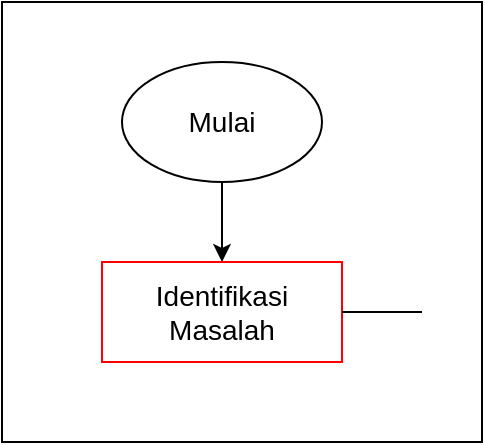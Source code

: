 <mxfile version="14.4.4" type="github">
  <diagram id="C5RBs43oDa-KdzZeNtuy" name="Page-1">
    <mxGraphModel dx="1038" dy="580" grid="1" gridSize="10" guides="1" tooltips="1" connect="1" arrows="1" fold="1" page="1" pageScale="1" pageWidth="827" pageHeight="1169" math="0" shadow="0">
      <root>
        <mxCell id="WIyWlLk6GJQsqaUBKTNV-0" />
        <mxCell id="WIyWlLk6GJQsqaUBKTNV-1" parent="WIyWlLk6GJQsqaUBKTNV-0" />
        <mxCell id="MSRH_W2eOpgHIcCz4gp--0" value="&lt;font style=&quot;font-size: 14px&quot;&gt;Mulai&lt;/font&gt;" style="ellipse;whiteSpace=wrap;html=1;" vertex="1" parent="WIyWlLk6GJQsqaUBKTNV-1">
          <mxGeometry x="320" y="120" width="100" height="60" as="geometry" />
        </mxCell>
        <mxCell id="MSRH_W2eOpgHIcCz4gp--1" value="" style="endArrow=classic;html=1;exitX=0.5;exitY=1;exitDx=0;exitDy=0;" edge="1" parent="WIyWlLk6GJQsqaUBKTNV-1" source="MSRH_W2eOpgHIcCz4gp--0">
          <mxGeometry width="50" height="50" relative="1" as="geometry">
            <mxPoint x="390" y="320" as="sourcePoint" />
            <mxPoint x="370" y="220" as="targetPoint" />
          </mxGeometry>
        </mxCell>
        <mxCell id="MSRH_W2eOpgHIcCz4gp--2" value="&lt;font style=&quot;font-size: 14px&quot;&gt;Identifikasi Masalah&lt;/font&gt;" style="rounded=0;whiteSpace=wrap;html=1;strokeColor=#FF0000;" vertex="1" parent="WIyWlLk6GJQsqaUBKTNV-1">
          <mxGeometry x="310" y="220" width="120" height="50" as="geometry" />
        </mxCell>
        <mxCell id="MSRH_W2eOpgHIcCz4gp--3" value="" style="endArrow=none;html=1;entryX=1;entryY=0.5;entryDx=0;entryDy=0;" edge="1" parent="WIyWlLk6GJQsqaUBKTNV-1" target="MSRH_W2eOpgHIcCz4gp--2">
          <mxGeometry width="50" height="50" relative="1" as="geometry">
            <mxPoint x="470" y="245" as="sourcePoint" />
            <mxPoint x="440" y="260" as="targetPoint" />
          </mxGeometry>
        </mxCell>
        <mxCell id="MSRH_W2eOpgHIcCz4gp--4" value="" style="rounded=0;whiteSpace=wrap;html=1;" vertex="1" parent="WIyWlLk6GJQsqaUBKTNV-1">
          <mxGeometry x="270" y="100" width="240" height="220" as="geometry" />
        </mxCell>
        <mxCell id="MSRH_W2eOpgHIcCz4gp--5" value="&lt;font style=&quot;font-size: 14px&quot;&gt;Mulai&lt;/font&gt;" style="ellipse;whiteSpace=wrap;html=1;" vertex="1" parent="WIyWlLk6GJQsqaUBKTNV-1">
          <mxGeometry x="330" y="130" width="100" height="60" as="geometry" />
        </mxCell>
        <mxCell id="MSRH_W2eOpgHIcCz4gp--6" value="" style="endArrow=classic;html=1;exitX=0.5;exitY=1;exitDx=0;exitDy=0;" edge="1" parent="WIyWlLk6GJQsqaUBKTNV-1" source="MSRH_W2eOpgHIcCz4gp--5">
          <mxGeometry width="50" height="50" relative="1" as="geometry">
            <mxPoint x="400" y="330" as="sourcePoint" />
            <mxPoint x="380" y="230" as="targetPoint" />
          </mxGeometry>
        </mxCell>
        <mxCell id="MSRH_W2eOpgHIcCz4gp--7" value="&lt;font style=&quot;font-size: 14px&quot;&gt;Identifikasi Masalah&lt;/font&gt;" style="rounded=0;whiteSpace=wrap;html=1;strokeColor=#FF0000;" vertex="1" parent="WIyWlLk6GJQsqaUBKTNV-1">
          <mxGeometry x="320" y="230" width="120" height="50" as="geometry" />
        </mxCell>
        <mxCell id="MSRH_W2eOpgHIcCz4gp--8" value="" style="endArrow=none;html=1;entryX=1;entryY=0.5;entryDx=0;entryDy=0;" edge="1" parent="WIyWlLk6GJQsqaUBKTNV-1" target="MSRH_W2eOpgHIcCz4gp--7">
          <mxGeometry width="50" height="50" relative="1" as="geometry">
            <mxPoint x="480" y="255" as="sourcePoint" />
            <mxPoint x="450" y="270" as="targetPoint" />
          </mxGeometry>
        </mxCell>
      </root>
    </mxGraphModel>
  </diagram>
</mxfile>
